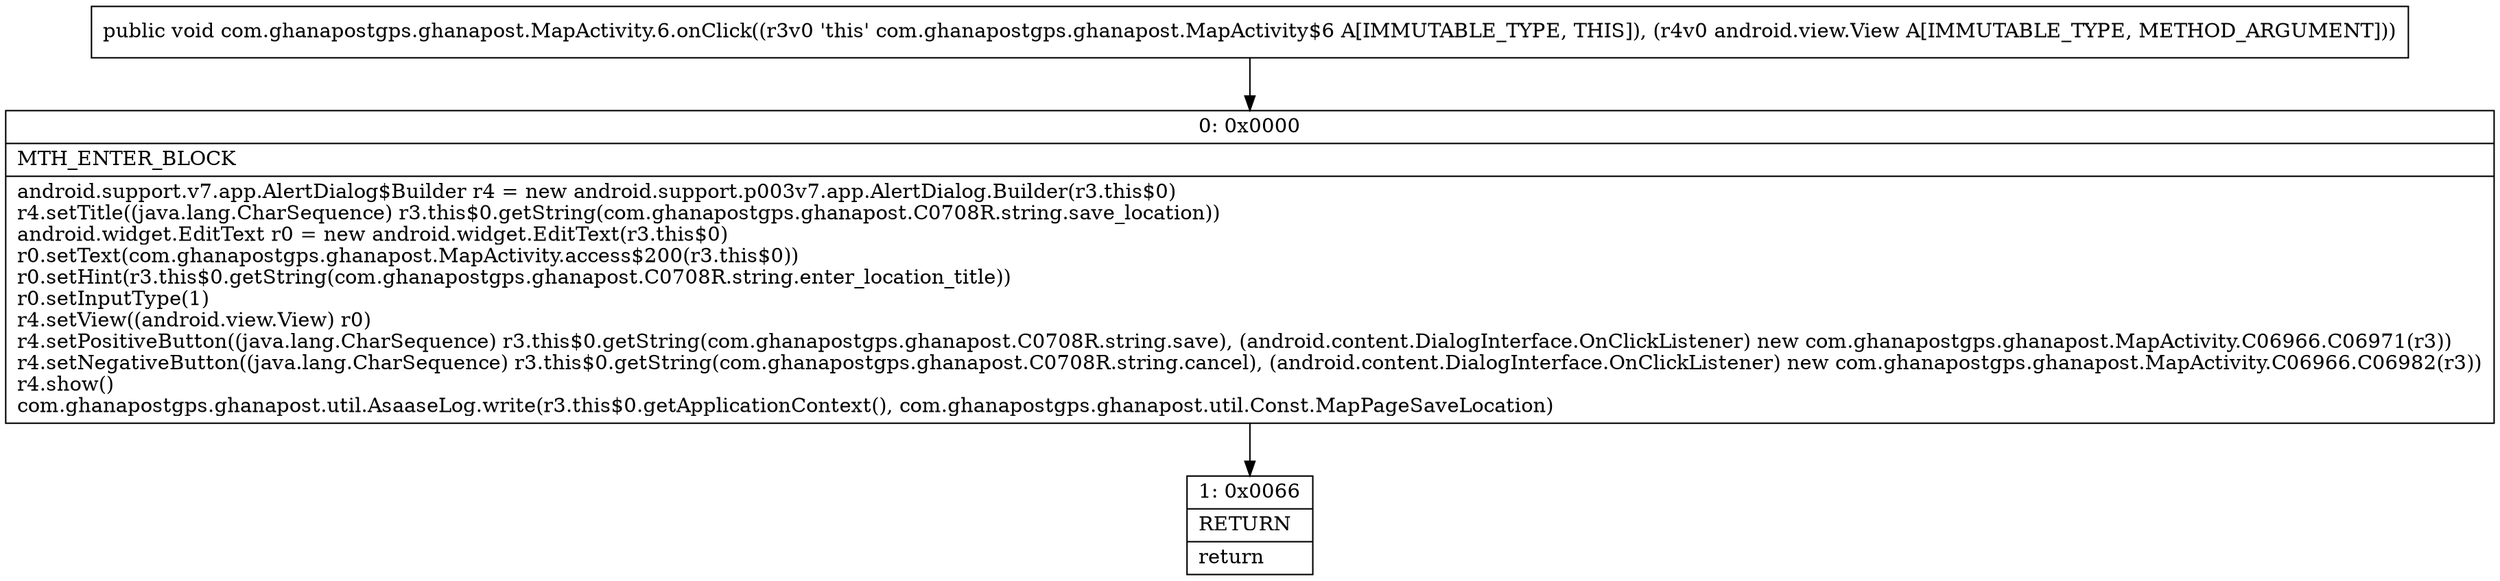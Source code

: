 digraph "CFG forcom.ghanapostgps.ghanapost.MapActivity.6.onClick(Landroid\/view\/View;)V" {
Node_0 [shape=record,label="{0\:\ 0x0000|MTH_ENTER_BLOCK\l|android.support.v7.app.AlertDialog$Builder r4 = new android.support.p003v7.app.AlertDialog.Builder(r3.this$0)\lr4.setTitle((java.lang.CharSequence) r3.this$0.getString(com.ghanapostgps.ghanapost.C0708R.string.save_location))\landroid.widget.EditText r0 = new android.widget.EditText(r3.this$0)\lr0.setText(com.ghanapostgps.ghanapost.MapActivity.access$200(r3.this$0))\lr0.setHint(r3.this$0.getString(com.ghanapostgps.ghanapost.C0708R.string.enter_location_title))\lr0.setInputType(1)\lr4.setView((android.view.View) r0)\lr4.setPositiveButton((java.lang.CharSequence) r3.this$0.getString(com.ghanapostgps.ghanapost.C0708R.string.save), (android.content.DialogInterface.OnClickListener) new com.ghanapostgps.ghanapost.MapActivity.C06966.C06971(r3))\lr4.setNegativeButton((java.lang.CharSequence) r3.this$0.getString(com.ghanapostgps.ghanapost.C0708R.string.cancel), (android.content.DialogInterface.OnClickListener) new com.ghanapostgps.ghanapost.MapActivity.C06966.C06982(r3))\lr4.show()\lcom.ghanapostgps.ghanapost.util.AsaaseLog.write(r3.this$0.getApplicationContext(), com.ghanapostgps.ghanapost.util.Const.MapPageSaveLocation)\l}"];
Node_1 [shape=record,label="{1\:\ 0x0066|RETURN\l|return\l}"];
MethodNode[shape=record,label="{public void com.ghanapostgps.ghanapost.MapActivity.6.onClick((r3v0 'this' com.ghanapostgps.ghanapost.MapActivity$6 A[IMMUTABLE_TYPE, THIS]), (r4v0 android.view.View A[IMMUTABLE_TYPE, METHOD_ARGUMENT])) }"];
MethodNode -> Node_0;
Node_0 -> Node_1;
}

